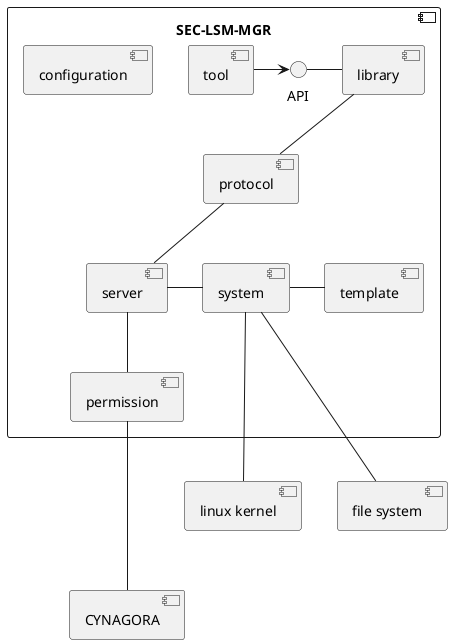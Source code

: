 @startuml

component SEC-LSM-MGR {
  () API
  [server]
  [protocol]
  [configuration]
  [permission]
  [template]
  [system]
  [tool]
  [library]
  tool -> API
  API - library
  library -- protocol
  protocol -- server
  server -- permission
  server - system
  system - template
}
system --- [linux kernel]
system --- [file system]
permission --- [CYNAGORA]

@enduml

